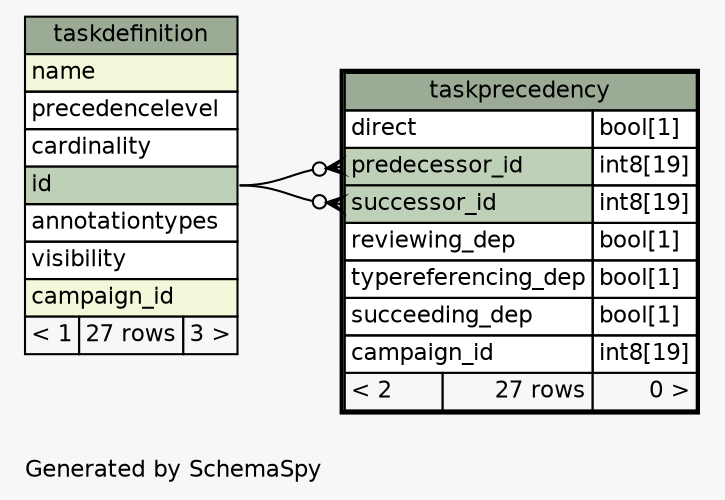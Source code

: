 // dot 2.38.0 on Linux 4.10.0-42-generic
// SchemaSpy rev 590
digraph "oneDegreeRelationshipsDiagram" {
  graph [
    rankdir="RL"
    bgcolor="#f7f7f7"
    label="\nGenerated by SchemaSpy"
    labeljust="l"
    nodesep="0.18"
    ranksep="0.46"
    fontname="Helvetica"
    fontsize="11"
  ];
  node [
    fontname="Helvetica"
    fontsize="11"
    shape="plaintext"
  ];
  edge [
    arrowsize="0.8"
  ];
  "taskprecedency":"predecessor_id":w -> "taskdefinition":"id":e [arrowhead=none dir=back arrowtail=crowodot];
  "taskprecedency":"successor_id":w -> "taskdefinition":"id":e [arrowhead=none dir=back arrowtail=crowodot];
  "taskdefinition" [
    label=<
    <TABLE BORDER="0" CELLBORDER="1" CELLSPACING="0" BGCOLOR="#ffffff">
      <TR><TD COLSPAN="3" BGCOLOR="#9bab96" ALIGN="CENTER">taskdefinition</TD></TR>
      <TR><TD PORT="name" COLSPAN="3" BGCOLOR="#f4f7da" ALIGN="LEFT">name</TD></TR>
      <TR><TD PORT="precedencelevel" COLSPAN="3" ALIGN="LEFT">precedencelevel</TD></TR>
      <TR><TD PORT="cardinality" COLSPAN="3" ALIGN="LEFT">cardinality</TD></TR>
      <TR><TD PORT="id" COLSPAN="3" BGCOLOR="#bed1b8" ALIGN="LEFT">id</TD></TR>
      <TR><TD PORT="annotationtypes" COLSPAN="3" ALIGN="LEFT">annotationtypes</TD></TR>
      <TR><TD PORT="visibility" COLSPAN="3" ALIGN="LEFT">visibility</TD></TR>
      <TR><TD PORT="campaign_id" COLSPAN="3" BGCOLOR="#f4f7da" ALIGN="LEFT">campaign_id</TD></TR>
      <TR><TD ALIGN="LEFT" BGCOLOR="#f7f7f7">&lt; 1</TD><TD ALIGN="RIGHT" BGCOLOR="#f7f7f7">27 rows</TD><TD ALIGN="RIGHT" BGCOLOR="#f7f7f7">3 &gt;</TD></TR>
    </TABLE>>
    URL="taskdefinition.html"
    tooltip="taskdefinition"
  ];
  "taskprecedency" [
    label=<
    <TABLE BORDER="2" CELLBORDER="1" CELLSPACING="0" BGCOLOR="#ffffff">
      <TR><TD COLSPAN="3" BGCOLOR="#9bab96" ALIGN="CENTER">taskprecedency</TD></TR>
      <TR><TD PORT="direct" COLSPAN="2" ALIGN="LEFT">direct</TD><TD PORT="direct.type" ALIGN="LEFT">bool[1]</TD></TR>
      <TR><TD PORT="predecessor_id" COLSPAN="2" BGCOLOR="#bed1b8" ALIGN="LEFT">predecessor_id</TD><TD PORT="predecessor_id.type" ALIGN="LEFT">int8[19]</TD></TR>
      <TR><TD PORT="successor_id" COLSPAN="2" BGCOLOR="#bed1b8" ALIGN="LEFT">successor_id</TD><TD PORT="successor_id.type" ALIGN="LEFT">int8[19]</TD></TR>
      <TR><TD PORT="reviewing_dep" COLSPAN="2" ALIGN="LEFT">reviewing_dep</TD><TD PORT="reviewing_dep.type" ALIGN="LEFT">bool[1]</TD></TR>
      <TR><TD PORT="typereferencing_dep" COLSPAN="2" ALIGN="LEFT">typereferencing_dep</TD><TD PORT="typereferencing_dep.type" ALIGN="LEFT">bool[1]</TD></TR>
      <TR><TD PORT="succeeding_dep" COLSPAN="2" ALIGN="LEFT">succeeding_dep</TD><TD PORT="succeeding_dep.type" ALIGN="LEFT">bool[1]</TD></TR>
      <TR><TD PORT="campaign_id" COLSPAN="2" ALIGN="LEFT">campaign_id</TD><TD PORT="campaign_id.type" ALIGN="LEFT">int8[19]</TD></TR>
      <TR><TD ALIGN="LEFT" BGCOLOR="#f7f7f7">&lt; 2</TD><TD ALIGN="RIGHT" BGCOLOR="#f7f7f7">27 rows</TD><TD ALIGN="RIGHT" BGCOLOR="#f7f7f7">0 &gt;</TD></TR>
    </TABLE>>
    URL="taskprecedency.html"
    tooltip="taskprecedency"
  ];
}
